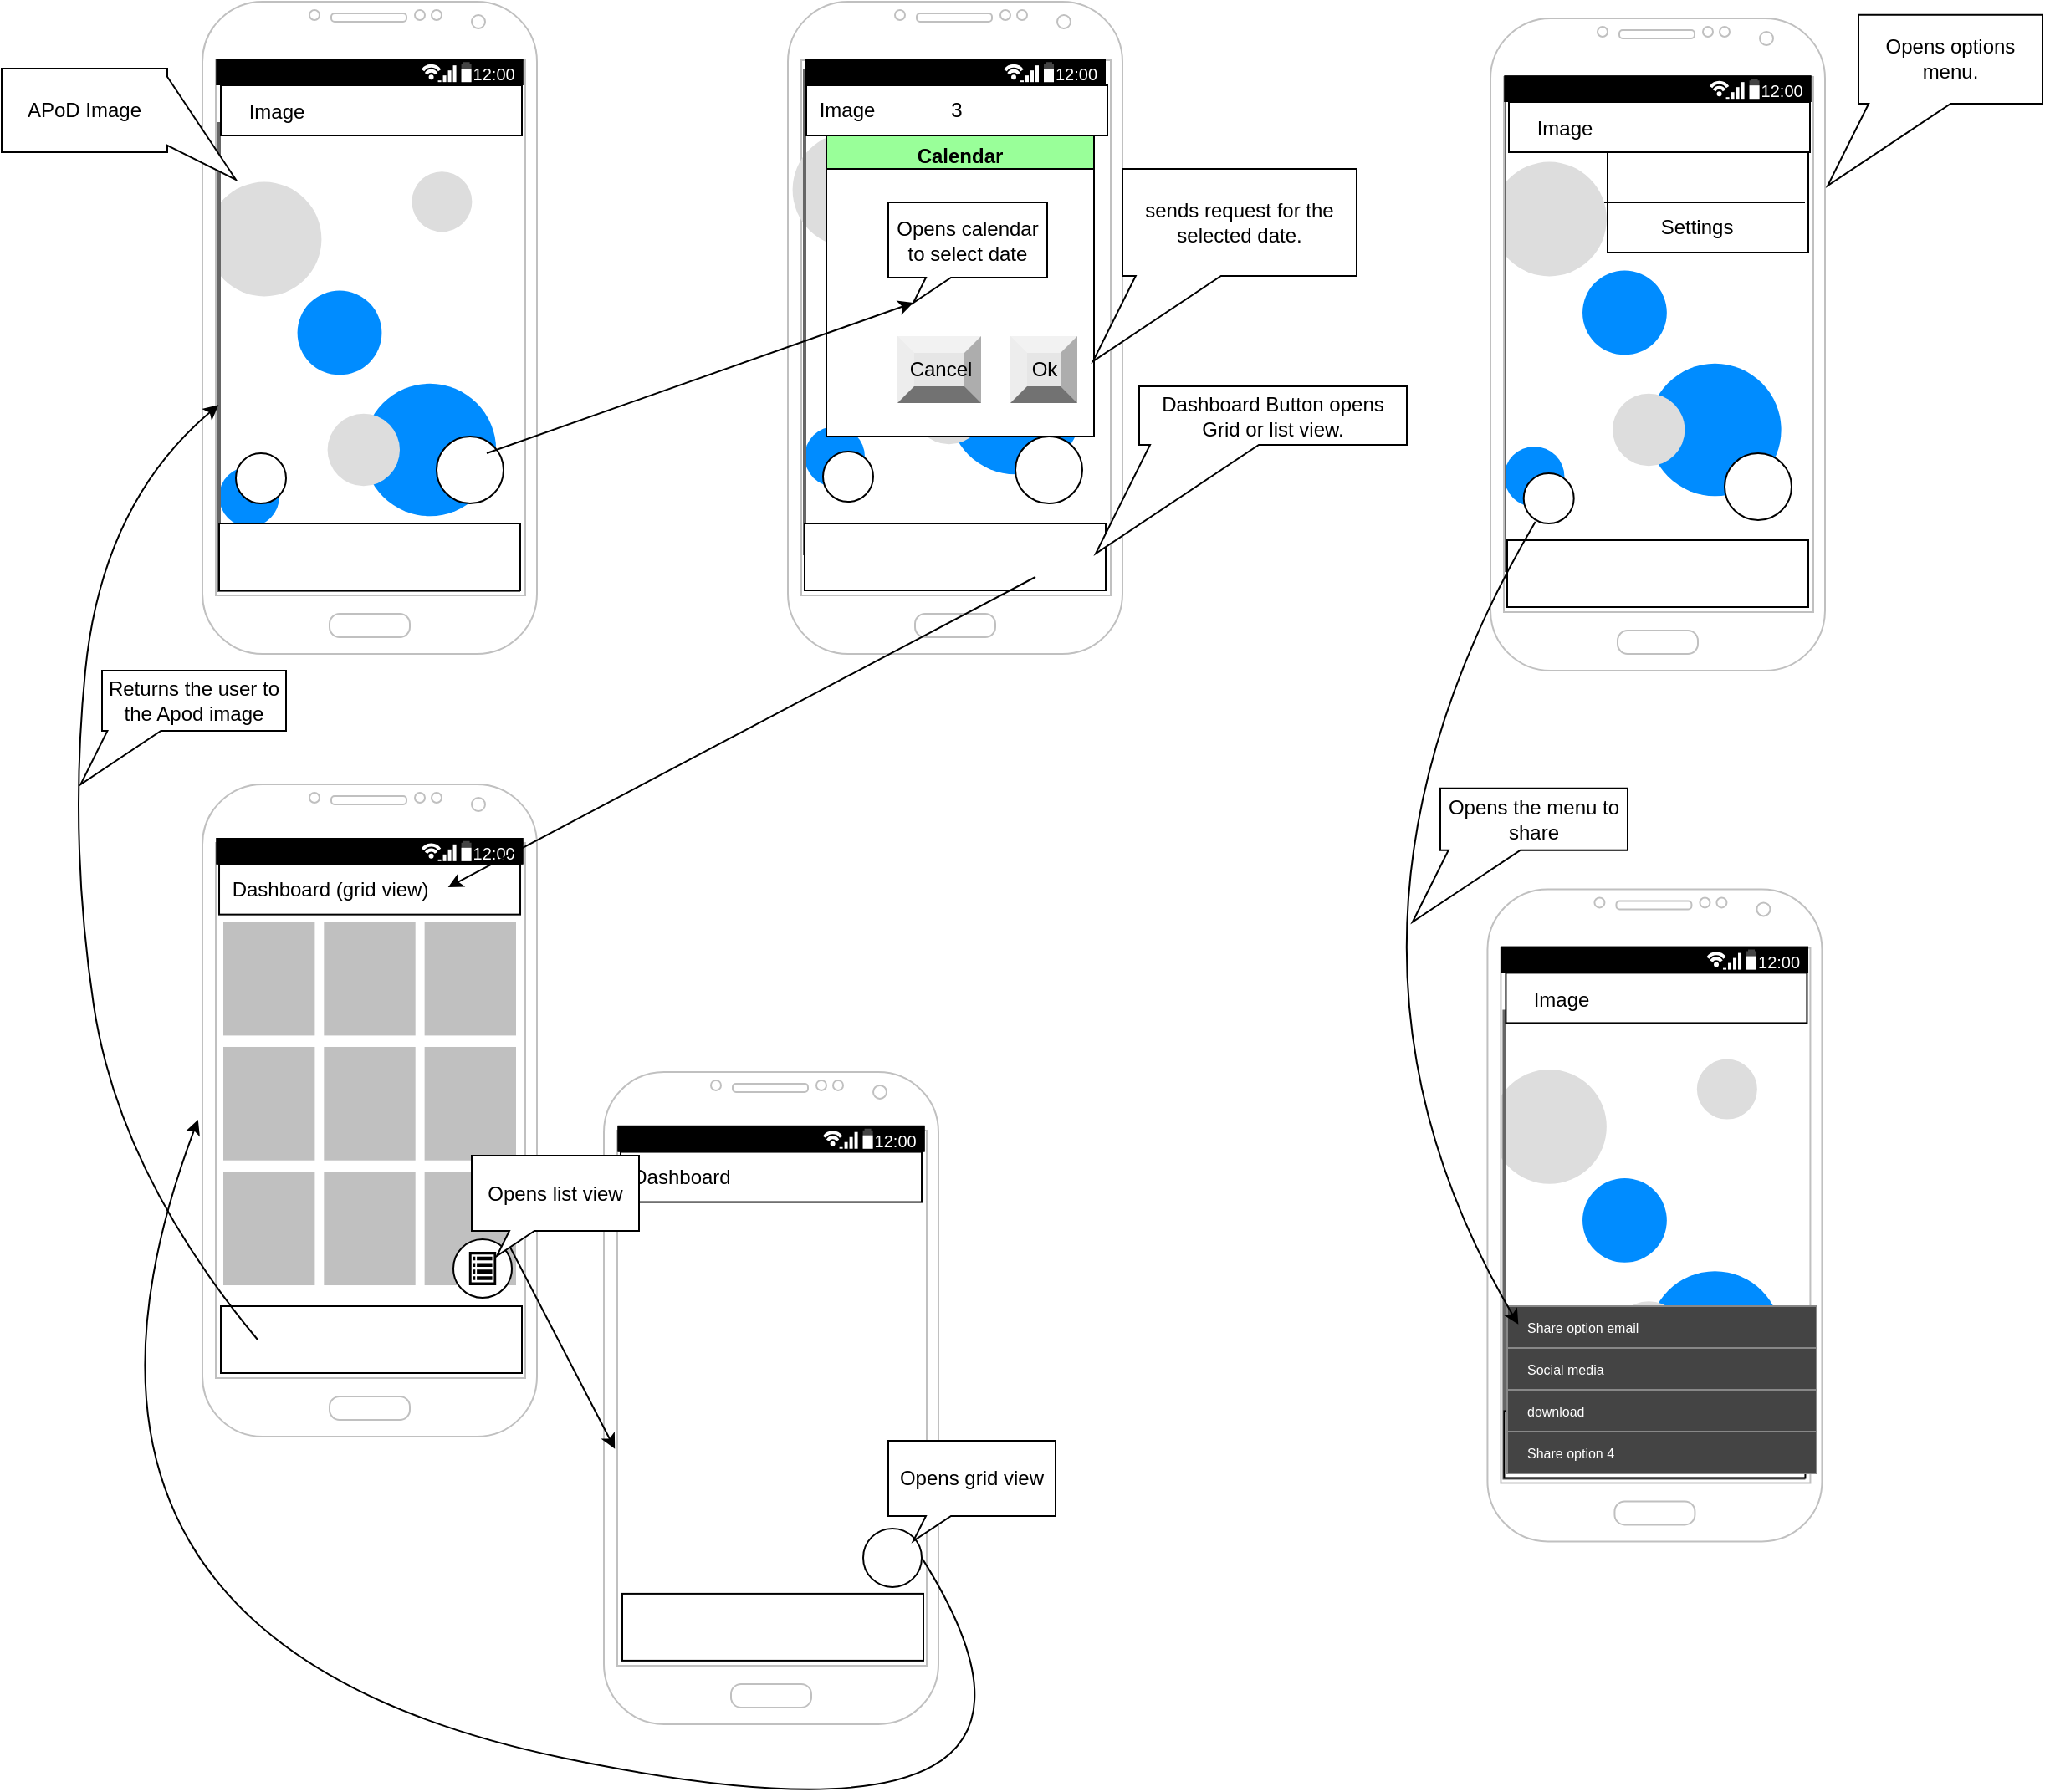 <mxfile version="12.6.2" type="github">
  <diagram id="pEdrLrNa93Opo544BcHM" name="Page-1">
    <mxGraphModel dx="1906" dy="607" grid="1" gridSize="10" guides="1" tooltips="1" connect="1" arrows="1" fold="1" page="1" pageScale="1" pageWidth="850" pageHeight="1100" math="0" shadow="0">
      <root>
        <mxCell id="0"/>
        <mxCell id="1" parent="0"/>
        <mxCell id="yhGkoqOSeWeYSa07yg06-131" value="" style="shape=image;html=1;verticalAlign=top;verticalLabelPosition=bottom;labelBackgroundColor=#ffffff;imageAspect=0;aspect=fixed;image=https://cdn2.iconfinder.com/data/icons/interface-12/24/interface-45-128.png;fillColor=#000000;" vertex="1" parent="1">
          <mxGeometry x="356" y="747.78" width="164.17" height="164.17" as="geometry"/>
        </mxCell>
        <mxCell id="yhGkoqOSeWeYSa07yg06-2" value="" style="verticalLabelPosition=bottom;shadow=0;dashed=0;align=center;html=1;verticalAlign=top;strokeWidth=1;shape=mxgraph.mockup.graphics.bubbleChart;strokeColor=none;strokeColor2=none;strokeColor3=#666666;fillColor2=#008cff;fillColor3=#dddddd;" vertex="1" parent="1">
          <mxGeometry x="110.0" y="102" width="180" height="280" as="geometry"/>
        </mxCell>
        <mxCell id="yhGkoqOSeWeYSa07yg06-1" value="" style="verticalLabelPosition=bottom;verticalAlign=top;html=1;shadow=0;dashed=0;strokeWidth=1;shape=mxgraph.android.phone2;strokeColor=#c0c0c0;" vertex="1" parent="1">
          <mxGeometry x="100" y="30" width="200" height="390" as="geometry"/>
        </mxCell>
        <mxCell id="yhGkoqOSeWeYSa07yg06-5" value="" style="ellipse;whiteSpace=wrap;html=1;aspect=fixed;" vertex="1" parent="1">
          <mxGeometry x="240" y="290" width="40" height="40" as="geometry"/>
        </mxCell>
        <mxCell id="yhGkoqOSeWeYSa07yg06-8" value="" style="verticalLabelPosition=bottom;verticalAlign=top;html=1;shadow=0;dashed=0;strokeWidth=1;shape=mxgraph.android.phone2;strokeColor=#c0c0c0;" vertex="1" parent="1">
          <mxGeometry x="450" y="30" width="200" height="390" as="geometry"/>
        </mxCell>
        <mxCell id="yhGkoqOSeWeYSa07yg06-9" value="" style="verticalLabelPosition=bottom;shadow=0;dashed=0;align=center;html=1;verticalAlign=top;strokeWidth=1;shape=mxgraph.mockup.graphics.bubbleChart;strokeColor=none;strokeColor2=none;strokeColor3=#666666;fillColor2=#008cff;fillColor3=#dddddd;fillColor=#FFFFFF;" vertex="1" parent="1">
          <mxGeometry x="460" y="70" width="180" height="290" as="geometry"/>
        </mxCell>
        <mxCell id="yhGkoqOSeWeYSa07yg06-10" value="Calendar" style="swimlane;fillColor=#99FF99;" vertex="1" parent="1">
          <mxGeometry x="473" y="110" width="160" height="180" as="geometry">
            <mxRectangle x="475" y="110" width="80" height="23" as="alternateBounds"/>
          </mxGeometry>
        </mxCell>
        <mxCell id="yhGkoqOSeWeYSa07yg06-32" value="" style="whiteSpace=wrap;html=1;aspect=fixed;fillColor=#FFFFFF;" vertex="1" parent="yhGkoqOSeWeYSa07yg06-10">
          <mxGeometry y="20" width="160" height="160" as="geometry"/>
        </mxCell>
        <mxCell id="yhGkoqOSeWeYSa07yg06-12" value="Opens calendar to select date" style="whiteSpace=wrap;html=1;shape=mxgraph.basic.rectCallout;dx=30;dy=15;boundedLbl=1;" vertex="1" parent="yhGkoqOSeWeYSa07yg06-10">
          <mxGeometry x="37" y="40" width="95" height="60" as="geometry"/>
        </mxCell>
        <mxCell id="yhGkoqOSeWeYSa07yg06-14" value="Cancel" style="labelPosition=center;verticalLabelPosition=middle;align=center;html=1;shape=mxgraph.basic.shaded_button;dx=10;fillColor=#E6E6E6;strokeColor=none;" vertex="1" parent="yhGkoqOSeWeYSa07yg06-10">
          <mxGeometry x="42.5" y="120" width="50" height="40" as="geometry"/>
        </mxCell>
        <mxCell id="yhGkoqOSeWeYSa07yg06-13" value="Ok" style="labelPosition=center;verticalLabelPosition=middle;align=center;html=1;shape=mxgraph.basic.shaded_button;dx=10;fillColor=#E6E6E6;strokeColor=none;" vertex="1" parent="yhGkoqOSeWeYSa07yg06-10">
          <mxGeometry x="110" y="120.0" width="40" height="40" as="geometry"/>
        </mxCell>
        <mxCell id="yhGkoqOSeWeYSa07yg06-34" value="3" style="rounded=0;whiteSpace=wrap;html=1;fillColor=#FFFFFF;" vertex="1" parent="yhGkoqOSeWeYSa07yg06-10">
          <mxGeometry x="-12" y="-30" width="180" height="30" as="geometry"/>
        </mxCell>
        <mxCell id="yhGkoqOSeWeYSa07yg06-42" value="" style="shape=image;html=1;verticalAlign=top;verticalLabelPosition=bottom;labelBackgroundColor=#ffffff;imageAspect=0;aspect=fixed;image=https://cdn2.iconfinder.com/data/icons/arrows-and-universal-actions-icon-set/256/more_circle-128.png;fillColor=#FFFFFF;direction=south;" vertex="1" parent="yhGkoqOSeWeYSa07yg06-10">
          <mxGeometry x="132" y="-23.8" width="18" height="18" as="geometry"/>
        </mxCell>
        <mxCell id="yhGkoqOSeWeYSa07yg06-53" value="Image" style="text;html=1;align=center;verticalAlign=middle;resizable=0;points=[];autosize=1;" vertex="1" parent="yhGkoqOSeWeYSa07yg06-10">
          <mxGeometry x="-13" y="-25" width="50" height="20" as="geometry"/>
        </mxCell>
        <mxCell id="yhGkoqOSeWeYSa07yg06-16" value="" style="rounded=0;whiteSpace=wrap;html=1;fillColor=#FFFFFF;" vertex="1" parent="1">
          <mxGeometry x="110" y="342" width="180" height="40" as="geometry"/>
        </mxCell>
        <mxCell id="yhGkoqOSeWeYSa07yg06-17" value="" style="shape=image;html=1;verticalAlign=top;verticalLabelPosition=bottom;labelBackgroundColor=#ffffff;imageAspect=0;aspect=fixed;image=https://cdn4.iconfinder.com/data/icons/evil-icons-user-interface/64/picture-128.png;fillColor=#FFFFFF;" vertex="1" parent="1">
          <mxGeometry x="130" y="348" width="28" height="28" as="geometry"/>
        </mxCell>
        <mxCell id="yhGkoqOSeWeYSa07yg06-18" value="" style="shape=image;html=1;verticalAlign=top;verticalLabelPosition=bottom;labelBackgroundColor=#ffffff;imageAspect=0;aspect=fixed;image=https://cdn3.iconfinder.com/data/icons/google-material-design-icons/48/ic_dashboard_48px-128.png;fillColor=#FFFFFF;" vertex="1" parent="1">
          <mxGeometry x="240" y="350" width="24" height="24" as="geometry"/>
        </mxCell>
        <mxCell id="yhGkoqOSeWeYSa07yg06-20" value="" style="rounded=0;whiteSpace=wrap;html=1;fillColor=#FFFFFF;" vertex="1" parent="1">
          <mxGeometry x="460" y="342" width="180" height="40" as="geometry"/>
        </mxCell>
        <mxCell id="yhGkoqOSeWeYSa07yg06-22" value="" style="shape=image;html=1;verticalAlign=top;verticalLabelPosition=bottom;labelBackgroundColor=#ffffff;imageAspect=0;aspect=fixed;image=https://cdn3.iconfinder.com/data/icons/google-material-design-icons/48/ic_dashboard_48px-128.png;fillColor=#FFFFFF;" vertex="1" parent="1">
          <mxGeometry x="586" y="350" width="24" height="24" as="geometry"/>
        </mxCell>
        <mxCell id="yhGkoqOSeWeYSa07yg06-23" value="" style="shape=image;html=1;verticalAlign=top;verticalLabelPosition=bottom;labelBackgroundColor=#ffffff;imageAspect=0;aspect=fixed;image=https://cdn4.iconfinder.com/data/icons/evil-icons-user-interface/64/picture-128.png;fillColor=#FFFFFF;" vertex="1" parent="1">
          <mxGeometry x="482" y="348" width="28" height="28" as="geometry"/>
        </mxCell>
        <mxCell id="yhGkoqOSeWeYSa07yg06-24" value="" style="verticalLabelPosition=bottom;verticalAlign=top;html=1;shadow=0;dashed=0;strokeWidth=1;shape=mxgraph.android.phone2;strokeColor=#c0c0c0;fillColor=#FFFFFF;" vertex="1" parent="1">
          <mxGeometry x="100" y="498" width="200" height="390" as="geometry"/>
        </mxCell>
        <mxCell id="yhGkoqOSeWeYSa07yg06-26" value="APoD Image" style="whiteSpace=wrap;html=1;shape=mxgraph.basic.rectCallout;dx=24.6;dy=41;boundedLbl=1;fillColor=#FFFFFF;direction=north;" vertex="1" parent="1">
          <mxGeometry x="-20" y="70" width="140" height="50" as="geometry"/>
        </mxCell>
        <mxCell id="yhGkoqOSeWeYSa07yg06-28" value="" style="rounded=0;whiteSpace=wrap;html=1;fillColor=#FFFFFF;" vertex="1" parent="1">
          <mxGeometry x="111" y="80" width="180" height="30" as="geometry"/>
        </mxCell>
        <mxCell id="yhGkoqOSeWeYSa07yg06-29" value="" style="strokeWidth=1;html=1;shadow=0;dashed=0;shape=mxgraph.android.statusBar;align=center;fillColor=#000000;strokeColor=#ffffff;fontColor=#ffffff;fontSize=10;" vertex="1" parent="1">
          <mxGeometry x="108.22" y="64.17" width="183.57" height="15.825" as="geometry"/>
        </mxCell>
        <mxCell id="yhGkoqOSeWeYSa07yg06-30" value="" style="strokeWidth=1;html=1;shadow=0;dashed=0;shape=mxgraph.android.statusBar;align=center;fillColor=#000000;strokeColor=#ffffff;fontColor=#ffffff;fontSize=10;" vertex="1" parent="1">
          <mxGeometry x="108.22" y="530" width="183.57" height="15.825" as="geometry"/>
        </mxCell>
        <mxCell id="yhGkoqOSeWeYSa07yg06-31" value="" style="strokeWidth=1;html=1;shadow=0;dashed=0;shape=mxgraph.android.statusBar;align=center;fillColor=#000000;strokeColor=#ffffff;fontColor=#ffffff;fontSize=10;" vertex="1" parent="1">
          <mxGeometry x="460" y="64.17" width="180" height="15.83" as="geometry"/>
        </mxCell>
        <mxCell id="yhGkoqOSeWeYSa07yg06-33" value="" style="shape=image;html=1;verticalAlign=top;verticalLabelPosition=bottom;labelBackgroundColor=#ffffff;imageAspect=0;aspect=fixed;image=https://cdn1.iconfinder.com/data/icons/material-core/20/today-128.png;fillColor=#FFFFFF;" vertex="1" parent="1">
          <mxGeometry x="250" y="300" width="20" height="20" as="geometry"/>
        </mxCell>
        <mxCell id="yhGkoqOSeWeYSa07yg06-38" value="" style="ellipse;whiteSpace=wrap;html=1;aspect=fixed;" vertex="1" parent="1">
          <mxGeometry x="586" y="290" width="40" height="40" as="geometry"/>
        </mxCell>
        <mxCell id="yhGkoqOSeWeYSa07yg06-39" value="" style="shape=image;html=1;verticalAlign=top;verticalLabelPosition=bottom;labelBackgroundColor=#ffffff;imageAspect=0;aspect=fixed;image=https://cdn1.iconfinder.com/data/icons/material-core/20/today-128.png;fillColor=#FFFFFF;" vertex="1" parent="1">
          <mxGeometry x="596" y="300" width="20" height="20" as="geometry"/>
        </mxCell>
        <mxCell id="yhGkoqOSeWeYSa07yg06-40" value="" style="rounded=0;whiteSpace=wrap;html=1;fillColor=#FFFFFF;" vertex="1" parent="1">
          <mxGeometry x="110.01" y="545.83" width="180" height="30" as="geometry"/>
        </mxCell>
        <mxCell id="yhGkoqOSeWeYSa07yg06-41" value="" style="shape=image;html=1;verticalAlign=top;verticalLabelPosition=bottom;labelBackgroundColor=#ffffff;imageAspect=0;aspect=fixed;image=https://cdn2.iconfinder.com/data/icons/arrows-and-universal-actions-icon-set/256/more_circle-128.png;fillColor=#FFFFFF;direction=south;" vertex="1" parent="1">
          <mxGeometry x="264" y="551.83" width="18" height="18" as="geometry"/>
        </mxCell>
        <mxCell id="yhGkoqOSeWeYSa07yg06-43" value="" style="shape=image;html=1;verticalAlign=top;verticalLabelPosition=bottom;labelBackgroundColor=#ffffff;imageAspect=0;aspect=fixed;image=https://cdn2.iconfinder.com/data/icons/arrows-and-universal-actions-icon-set/256/more_circle-128.png;fillColor=#FFFFFF;direction=south;" vertex="1" parent="1">
          <mxGeometry x="264" y="86" width="18" height="18" as="geometry"/>
        </mxCell>
        <mxCell id="yhGkoqOSeWeYSa07yg06-48" value="" style="endArrow=classic;html=1;entryX=0;entryY=0;entryDx=15;entryDy=60;entryPerimeter=0;" edge="1" parent="1" target="yhGkoqOSeWeYSa07yg06-12">
          <mxGeometry width="50" height="50" relative="1" as="geometry">
            <mxPoint x="270" y="300" as="sourcePoint"/>
            <mxPoint x="320" y="250" as="targetPoint"/>
          </mxGeometry>
        </mxCell>
        <mxCell id="yhGkoqOSeWeYSa07yg06-49" value="Image" style="text;html=1;align=center;verticalAlign=middle;resizable=0;points=[];autosize=1;" vertex="1" parent="1">
          <mxGeometry x="119" y="86" width="50" height="20" as="geometry"/>
        </mxCell>
        <mxCell id="yhGkoqOSeWeYSa07yg06-52" value="Dashboard (grid view)" style="text;html=1;align=center;verticalAlign=middle;resizable=0;points=[];autosize=1;" vertex="1" parent="1">
          <mxGeometry x="111" y="550.83" width="130" height="20" as="geometry"/>
        </mxCell>
        <mxCell id="yhGkoqOSeWeYSa07yg06-56" value="" style="html=1;verticalLabelPosition=bottom;labelBackgroundColor=#ffffff;verticalAlign=top;shadow=0;dashed=0;strokeWidth=1;shape=mxgraph.ios7ui.iconGrid;fillColor=#c0c0c0;gridSize=3,3;" vertex="1" parent="1">
          <mxGeometry x="112.5" y="580.34" width="175" height="217.17" as="geometry"/>
        </mxCell>
        <mxCell id="yhGkoqOSeWeYSa07yg06-57" value="" style="ellipse;whiteSpace=wrap;html=1;aspect=fixed;fillColor=#FFFFFF;" vertex="1" parent="1">
          <mxGeometry x="250" y="770" width="35" height="35" as="geometry"/>
        </mxCell>
        <mxCell id="yhGkoqOSeWeYSa07yg06-55" value="" style="html=1;aspect=fixed;strokeColor=none;shadow=0;align=center;verticalAlign=top;fillColor=#000000;shape=mxgraph.gcp2.view_list" vertex="1" parent="1">
          <mxGeometry x="259.4" y="777.5" width="16.21" height="20.01" as="geometry"/>
        </mxCell>
        <mxCell id="yhGkoqOSeWeYSa07yg06-58" value="" style="rounded=0;whiteSpace=wrap;html=1;fillColor=#FFFFFF;" vertex="1" parent="1">
          <mxGeometry x="111" y="810" width="180" height="40" as="geometry"/>
        </mxCell>
        <mxCell id="yhGkoqOSeWeYSa07yg06-59" value="" style="shape=image;html=1;verticalAlign=top;verticalLabelPosition=bottom;labelBackgroundColor=#ffffff;imageAspect=0;aspect=fixed;image=https://cdn3.iconfinder.com/data/icons/google-material-design-icons/48/ic_dashboard_48px-128.png;fillColor=#FFFFFF;" vertex="1" parent="1">
          <mxGeometry x="237" y="818" width="24" height="24" as="geometry"/>
        </mxCell>
        <mxCell id="yhGkoqOSeWeYSa07yg06-60" value="" style="shape=image;html=1;verticalAlign=top;verticalLabelPosition=bottom;labelBackgroundColor=#ffffff;imageAspect=0;aspect=fixed;image=https://cdn4.iconfinder.com/data/icons/evil-icons-user-interface/64/picture-128.png;fillColor=#FFFFFF;" vertex="1" parent="1">
          <mxGeometry x="133" y="816" width="28" height="28" as="geometry"/>
        </mxCell>
        <mxCell id="yhGkoqOSeWeYSa07yg06-61" value="" style="endArrow=classic;html=1;exitX=0.5;exitY=1;exitDx=0;exitDy=0;entryX=1.045;entryY=0.434;entryDx=0;entryDy=0;entryPerimeter=0;" edge="1" parent="1" source="yhGkoqOSeWeYSa07yg06-22" target="yhGkoqOSeWeYSa07yg06-52">
          <mxGeometry width="50" height="50" relative="1" as="geometry">
            <mxPoint x="400" y="497.06" as="sourcePoint"/>
            <mxPoint x="330" y="490" as="targetPoint"/>
          </mxGeometry>
        </mxCell>
        <mxCell id="yhGkoqOSeWeYSa07yg06-62" value="" style="verticalLabelPosition=bottom;verticalAlign=top;html=1;shadow=0;dashed=0;strokeWidth=1;shape=mxgraph.android.phone2;strokeColor=#c0c0c0;fillColor=#FFFFFF;" vertex="1" parent="1">
          <mxGeometry x="340" y="669.95" width="200" height="390" as="geometry"/>
        </mxCell>
        <mxCell id="yhGkoqOSeWeYSa07yg06-63" value="" style="strokeWidth=1;html=1;shadow=0;dashed=0;shape=mxgraph.android.statusBar;align=center;fillColor=#000000;strokeColor=#ffffff;fontColor=#ffffff;fontSize=10;" vertex="1" parent="1">
          <mxGeometry x="348.22" y="701.95" width="183.57" height="15.825" as="geometry"/>
        </mxCell>
        <mxCell id="yhGkoqOSeWeYSa07yg06-64" value="" style="rounded=0;whiteSpace=wrap;html=1;fillColor=#FFFFFF;" vertex="1" parent="1">
          <mxGeometry x="350.01" y="717.78" width="180" height="30" as="geometry"/>
        </mxCell>
        <mxCell id="yhGkoqOSeWeYSa07yg06-65" value="" style="shape=image;html=1;verticalAlign=top;verticalLabelPosition=bottom;labelBackgroundColor=#ffffff;imageAspect=0;aspect=fixed;image=https://cdn2.iconfinder.com/data/icons/arrows-and-universal-actions-icon-set/256/more_circle-128.png;fillColor=#FFFFFF;direction=south;" vertex="1" parent="1">
          <mxGeometry x="504" y="723.78" width="18" height="18" as="geometry"/>
        </mxCell>
        <mxCell id="yhGkoqOSeWeYSa07yg06-66" value="Dashboard" style="text;html=1;align=center;verticalAlign=middle;resizable=0;points=[];autosize=1;" vertex="1" parent="1">
          <mxGeometry x="351" y="722.78" width="70" height="20" as="geometry"/>
        </mxCell>
        <mxCell id="yhGkoqOSeWeYSa07yg06-70" value="" style="rounded=0;whiteSpace=wrap;html=1;fillColor=#FFFFFF;" vertex="1" parent="1">
          <mxGeometry x="351" y="981.95" width="180" height="40" as="geometry"/>
        </mxCell>
        <mxCell id="yhGkoqOSeWeYSa07yg06-71" value="" style="shape=image;html=1;verticalAlign=top;verticalLabelPosition=bottom;labelBackgroundColor=#ffffff;imageAspect=0;aspect=fixed;image=https://cdn3.iconfinder.com/data/icons/google-material-design-icons/48/ic_dashboard_48px-128.png;fillColor=#FFFFFF;" vertex="1" parent="1">
          <mxGeometry x="477" y="989.95" width="24" height="24" as="geometry"/>
        </mxCell>
        <mxCell id="yhGkoqOSeWeYSa07yg06-72" value="" style="shape=image;html=1;verticalAlign=top;verticalLabelPosition=bottom;labelBackgroundColor=#ffffff;imageAspect=0;aspect=fixed;image=https://cdn4.iconfinder.com/data/icons/evil-icons-user-interface/64/picture-128.png;fillColor=#FFFFFF;" vertex="1" parent="1">
          <mxGeometry x="373" y="987.95" width="28" height="28" as="geometry"/>
        </mxCell>
        <mxCell id="yhGkoqOSeWeYSa07yg06-68" value="" style="ellipse;whiteSpace=wrap;html=1;aspect=fixed;fillColor=#FFFFFF;" vertex="1" parent="1">
          <mxGeometry x="495.01" y="942.95" width="35" height="35" as="geometry"/>
        </mxCell>
        <mxCell id="yhGkoqOSeWeYSa07yg06-133" value="" style="endArrow=classic;html=1;entryX=0.033;entryY=0.578;entryDx=0;entryDy=0;entryPerimeter=0;" edge="1" parent="1" target="yhGkoqOSeWeYSa07yg06-62">
          <mxGeometry width="50" height="50" relative="1" as="geometry">
            <mxPoint x="282" y="771" as="sourcePoint"/>
            <mxPoint x="432" y="821" as="targetPoint"/>
          </mxGeometry>
        </mxCell>
        <mxCell id="yhGkoqOSeWeYSa07yg06-134" value="Dashboard Button opens Grid or list view." style="whiteSpace=wrap;html=1;shape=mxgraph.basic.rectCallout;dx=39;dy=65;boundedLbl=1;fillColor=#FFFFFF;" vertex="1" parent="1">
          <mxGeometry x="660" y="260" width="160" height="100" as="geometry"/>
        </mxCell>
        <mxCell id="yhGkoqOSeWeYSa07yg06-135" value="Opens list view" style="whiteSpace=wrap;html=1;shape=mxgraph.basic.rectCallout;dx=30;dy=15;boundedLbl=1;fillColor=#FFFFFF;" vertex="1" parent="1">
          <mxGeometry x="261" y="720" width="100" height="60" as="geometry"/>
        </mxCell>
        <mxCell id="yhGkoqOSeWeYSa07yg06-136" value="Opens grid view" style="whiteSpace=wrap;html=1;shape=mxgraph.basic.rectCallout;dx=30;dy=15;boundedLbl=1;fillColor=#FFFFFF;" vertex="1" parent="1">
          <mxGeometry x="510" y="890.45" width="100" height="60" as="geometry"/>
        </mxCell>
        <mxCell id="yhGkoqOSeWeYSa07yg06-138" value="" style="curved=1;endArrow=classic;html=1;exitX=1;exitY=0.5;exitDx=0;exitDy=0;entryX=-0.013;entryY=0.514;entryDx=0;entryDy=0;entryPerimeter=0;" edge="1" parent="1" source="yhGkoqOSeWeYSa07yg06-68" target="yhGkoqOSeWeYSa07yg06-24">
          <mxGeometry width="50" height="50" relative="1" as="geometry">
            <mxPoint x="586" y="961.95" as="sourcePoint"/>
            <mxPoint x="636" y="911.95" as="targetPoint"/>
            <Array as="points">
              <mxPoint x="650" y="1150"/>
              <mxPoint x="-20" y="1010"/>
            </Array>
          </mxGeometry>
        </mxCell>
        <mxCell id="yhGkoqOSeWeYSa07yg06-139" value="sends request for the selected date." style="whiteSpace=wrap;html=1;shape=mxgraph.basic.rectCallout;dx=33.41;dy=51;boundedLbl=1;fillColor=#FFFFFF;" vertex="1" parent="1">
          <mxGeometry x="650" y="130" width="140" height="115" as="geometry"/>
        </mxCell>
        <mxCell id="yhGkoqOSeWeYSa07yg06-141" value="" style="curved=1;endArrow=classic;html=1;exitX=0;exitY=0.5;exitDx=0;exitDy=0;entryX=-0.002;entryY=0.604;entryDx=0;entryDy=0;entryPerimeter=0;" edge="1" parent="1" source="yhGkoqOSeWeYSa07yg06-60" target="yhGkoqOSeWeYSa07yg06-2">
          <mxGeometry width="50" height="50" relative="1" as="geometry">
            <mxPoint y="730" as="sourcePoint"/>
            <mxPoint x="50" y="680" as="targetPoint"/>
            <Array as="points">
              <mxPoint x="50" y="730"/>
              <mxPoint x="20" y="530"/>
              <mxPoint x="40" y="330"/>
            </Array>
          </mxGeometry>
        </mxCell>
        <mxCell id="yhGkoqOSeWeYSa07yg06-142" value="" style="shape=image;html=1;verticalAlign=top;verticalLabelPosition=bottom;labelBackgroundColor=#ffffff;imageAspect=0;aspect=fixed;image=https://cdn2.iconfinder.com/data/icons/essential-web-3/50/gallery-picture-photo-show-images-128.png;fillColor=#FFFFFF;" vertex="1" parent="1">
          <mxGeometry x="504.24" y="951.45" width="18" height="18" as="geometry"/>
        </mxCell>
        <mxCell id="yhGkoqOSeWeYSa07yg06-143" value="Returns the user to the Apod image" style="whiteSpace=wrap;html=1;shape=mxgraph.basic.rectCallout;dx=19.2;dy=32;boundedLbl=1;fillColor=#FFFFFF;" vertex="1" parent="1">
          <mxGeometry x="40" y="430" width="110" height="68" as="geometry"/>
        </mxCell>
        <mxCell id="yhGkoqOSeWeYSa07yg06-144" value="" style="verticalLabelPosition=bottom;shadow=0;dashed=0;align=center;html=1;verticalAlign=top;strokeWidth=1;shape=mxgraph.mockup.graphics.bubbleChart;strokeColor=none;strokeColor2=none;strokeColor3=#666666;fillColor2=#008cff;fillColor3=#dddddd;" vertex="1" parent="1">
          <mxGeometry x="878.22" y="90" width="180" height="280" as="geometry"/>
        </mxCell>
        <mxCell id="yhGkoqOSeWeYSa07yg06-145" value="" style="verticalLabelPosition=bottom;verticalAlign=top;html=1;shadow=0;dashed=0;strokeWidth=1;shape=mxgraph.android.phone2;strokeColor=#c0c0c0;" vertex="1" parent="1">
          <mxGeometry x="870" y="40" width="200" height="390" as="geometry"/>
        </mxCell>
        <mxCell id="yhGkoqOSeWeYSa07yg06-146" value="" style="ellipse;whiteSpace=wrap;html=1;aspect=fixed;" vertex="1" parent="1">
          <mxGeometry x="1010" y="300" width="40" height="40" as="geometry"/>
        </mxCell>
        <mxCell id="yhGkoqOSeWeYSa07yg06-147" value="" style="rounded=0;whiteSpace=wrap;html=1;fillColor=#FFFFFF;" vertex="1" parent="1">
          <mxGeometry x="880" y="352" width="180" height="40" as="geometry"/>
        </mxCell>
        <mxCell id="yhGkoqOSeWeYSa07yg06-148" value="" style="shape=image;html=1;verticalAlign=top;verticalLabelPosition=bottom;labelBackgroundColor=#ffffff;imageAspect=0;aspect=fixed;image=https://cdn4.iconfinder.com/data/icons/evil-icons-user-interface/64/picture-128.png;fillColor=#FFFFFF;" vertex="1" parent="1">
          <mxGeometry x="900" y="358" width="28" height="28" as="geometry"/>
        </mxCell>
        <mxCell id="yhGkoqOSeWeYSa07yg06-149" value="" style="shape=image;html=1;verticalAlign=top;verticalLabelPosition=bottom;labelBackgroundColor=#ffffff;imageAspect=0;aspect=fixed;image=https://cdn3.iconfinder.com/data/icons/google-material-design-icons/48/ic_dashboard_48px-128.png;fillColor=#FFFFFF;" vertex="1" parent="1">
          <mxGeometry x="1010" y="360" width="24" height="24" as="geometry"/>
        </mxCell>
        <mxCell id="yhGkoqOSeWeYSa07yg06-150" value="" style="rounded=0;whiteSpace=wrap;html=1;fillColor=#FFFFFF;" vertex="1" parent="1">
          <mxGeometry x="881" y="90" width="180" height="30" as="geometry"/>
        </mxCell>
        <mxCell id="yhGkoqOSeWeYSa07yg06-151" value="" style="strokeWidth=1;html=1;shadow=0;dashed=0;shape=mxgraph.android.statusBar;align=center;fillColor=#000000;strokeColor=#ffffff;fontColor=#ffffff;fontSize=10;" vertex="1" parent="1">
          <mxGeometry x="878.22" y="74.17" width="183.57" height="15.825" as="geometry"/>
        </mxCell>
        <mxCell id="yhGkoqOSeWeYSa07yg06-152" value="" style="shape=image;html=1;verticalAlign=top;verticalLabelPosition=bottom;labelBackgroundColor=#ffffff;imageAspect=0;aspect=fixed;image=https://cdn1.iconfinder.com/data/icons/material-core/20/today-128.png;fillColor=#FFFFFF;" vertex="1" parent="1">
          <mxGeometry x="1020" y="310" width="20" height="20" as="geometry"/>
        </mxCell>
        <mxCell id="yhGkoqOSeWeYSa07yg06-153" value="" style="shape=image;html=1;verticalAlign=top;verticalLabelPosition=bottom;labelBackgroundColor=#ffffff;imageAspect=0;aspect=fixed;image=https://cdn2.iconfinder.com/data/icons/arrows-and-universal-actions-icon-set/256/more_circle-128.png;fillColor=#FFFFFF;direction=south;" vertex="1" parent="1">
          <mxGeometry x="1034" y="96" width="18" height="18" as="geometry"/>
        </mxCell>
        <mxCell id="yhGkoqOSeWeYSa07yg06-154" value="Image" style="text;html=1;align=center;verticalAlign=middle;resizable=0;points=[];autosize=1;" vertex="1" parent="1">
          <mxGeometry x="889" y="96" width="50" height="20" as="geometry"/>
        </mxCell>
        <mxCell id="yhGkoqOSeWeYSa07yg06-155" value="" style="verticalLabelPosition=bottom;verticalAlign=top;html=1;shape=mxgraph.basic.rect;fillColor2=none;strokeWidth=1;size=20;indent=5;fillColor=#FFFFFF;" vertex="1" parent="1">
          <mxGeometry x="940" y="120.0" width="120" height="60" as="geometry"/>
        </mxCell>
        <mxCell id="yhGkoqOSeWeYSa07yg06-156" value="" style="endArrow=none;html=1;" edge="1" parent="1">
          <mxGeometry width="50" height="50" relative="1" as="geometry">
            <mxPoint x="938" y="150" as="sourcePoint"/>
            <mxPoint x="1058" y="150" as="targetPoint"/>
          </mxGeometry>
        </mxCell>
        <mxCell id="yhGkoqOSeWeYSa07yg06-158" value="Settings" style="text;html=1;align=center;verticalAlign=middle;resizable=0;points=[];labelBackgroundColor=#ffffff;" vertex="1" connectable="0" parent="yhGkoqOSeWeYSa07yg06-156">
          <mxGeometry x="-0.289" y="-18" relative="1" as="geometry">
            <mxPoint x="12" y="-3" as="offset"/>
          </mxGeometry>
        </mxCell>
        <mxCell id="yhGkoqOSeWeYSa07yg06-157" value="Opens options menu." style="whiteSpace=wrap;html=1;shape=mxgraph.basic.rectCallout;dx=30.6;dy=49;boundedLbl=1;fillColor=#FFFFFF;" vertex="1" parent="1">
          <mxGeometry x="1090" y="37.83" width="110" height="102.17" as="geometry"/>
        </mxCell>
        <mxCell id="yhGkoqOSeWeYSa07yg06-160" value="" style="ellipse;whiteSpace=wrap;html=1;aspect=fixed;fillColor=#FFFFFF;" vertex="1" parent="1">
          <mxGeometry x="120" y="300" width="30" height="30" as="geometry"/>
        </mxCell>
        <mxCell id="yhGkoqOSeWeYSa07yg06-159" value="" style="shape=image;html=1;verticalAlign=top;verticalLabelPosition=bottom;labelBackgroundColor=#ffffff;imageAspect=0;aspect=fixed;image=https://cdn3.iconfinder.com/data/icons/glypho-free/64/share-128.png;fillColor=#FFFFFF;" vertex="1" parent="1">
          <mxGeometry x="120" y="301" width="28" height="28" as="geometry"/>
        </mxCell>
        <mxCell id="yhGkoqOSeWeYSa07yg06-163" value="" style="ellipse;whiteSpace=wrap;html=1;aspect=fixed;fillColor=#FFFFFF;" vertex="1" parent="1">
          <mxGeometry x="889.85" y="312" width="30" height="30" as="geometry"/>
        </mxCell>
        <mxCell id="yhGkoqOSeWeYSa07yg06-164" value="" style="shape=image;html=1;verticalAlign=top;verticalLabelPosition=bottom;labelBackgroundColor=#ffffff;imageAspect=0;aspect=fixed;image=https://cdn3.iconfinder.com/data/icons/glypho-free/64/share-128.png;fillColor=#FFFFFF;" vertex="1" parent="1">
          <mxGeometry x="889.85" y="313" width="28" height="28" as="geometry"/>
        </mxCell>
        <mxCell id="yhGkoqOSeWeYSa07yg06-166" value="" style="ellipse;whiteSpace=wrap;html=1;aspect=fixed;fillColor=#FFFFFF;" vertex="1" parent="1">
          <mxGeometry x="471" y="299" width="30" height="30" as="geometry"/>
        </mxCell>
        <mxCell id="yhGkoqOSeWeYSa07yg06-167" value="" style="shape=image;html=1;verticalAlign=top;verticalLabelPosition=bottom;labelBackgroundColor=#ffffff;imageAspect=0;aspect=fixed;image=https://cdn3.iconfinder.com/data/icons/glypho-free/64/share-128.png;fillColor=#FFFFFF;" vertex="1" parent="1">
          <mxGeometry x="471" y="300" width="28" height="28" as="geometry"/>
        </mxCell>
        <mxCell id="yhGkoqOSeWeYSa07yg06-168" value="" style="verticalLabelPosition=bottom;shadow=0;dashed=0;align=center;html=1;verticalAlign=top;strokeWidth=1;shape=mxgraph.mockup.graphics.bubbleChart;strokeColor=none;strokeColor2=none;strokeColor3=#666666;fillColor2=#008cff;fillColor3=#dddddd;" vertex="1" parent="1">
          <mxGeometry x="878.22" y="632.71" width="180" height="280" as="geometry"/>
        </mxCell>
        <mxCell id="yhGkoqOSeWeYSa07yg06-169" value="" style="verticalLabelPosition=bottom;verticalAlign=top;html=1;shadow=0;dashed=0;strokeWidth=1;shape=mxgraph.android.phone2;strokeColor=#c0c0c0;" vertex="1" parent="1">
          <mxGeometry x="868.22" y="560.71" width="200" height="390" as="geometry"/>
        </mxCell>
        <mxCell id="yhGkoqOSeWeYSa07yg06-170" value="" style="ellipse;whiteSpace=wrap;html=1;aspect=fixed;" vertex="1" parent="1">
          <mxGeometry x="1008.22" y="820.71" width="40" height="40" as="geometry"/>
        </mxCell>
        <mxCell id="yhGkoqOSeWeYSa07yg06-171" value="" style="rounded=0;whiteSpace=wrap;html=1;fillColor=#FFFFFF;" vertex="1" parent="1">
          <mxGeometry x="878.22" y="872.71" width="180" height="40" as="geometry"/>
        </mxCell>
        <mxCell id="yhGkoqOSeWeYSa07yg06-172" value="" style="shape=image;html=1;verticalAlign=top;verticalLabelPosition=bottom;labelBackgroundColor=#ffffff;imageAspect=0;aspect=fixed;image=https://cdn4.iconfinder.com/data/icons/evil-icons-user-interface/64/picture-128.png;fillColor=#FFFFFF;" vertex="1" parent="1">
          <mxGeometry x="898.22" y="878.71" width="28" height="28" as="geometry"/>
        </mxCell>
        <mxCell id="yhGkoqOSeWeYSa07yg06-173" value="" style="shape=image;html=1;verticalAlign=top;verticalLabelPosition=bottom;labelBackgroundColor=#ffffff;imageAspect=0;aspect=fixed;image=https://cdn3.iconfinder.com/data/icons/google-material-design-icons/48/ic_dashboard_48px-128.png;fillColor=#FFFFFF;" vertex="1" parent="1">
          <mxGeometry x="1008.22" y="880.71" width="24" height="24" as="geometry"/>
        </mxCell>
        <mxCell id="yhGkoqOSeWeYSa07yg06-174" value="" style="rounded=0;whiteSpace=wrap;html=1;fillColor=#FFFFFF;" vertex="1" parent="1">
          <mxGeometry x="879.22" y="610.71" width="180" height="30" as="geometry"/>
        </mxCell>
        <mxCell id="yhGkoqOSeWeYSa07yg06-175" value="" style="strokeWidth=1;html=1;shadow=0;dashed=0;shape=mxgraph.android.statusBar;align=center;fillColor=#000000;strokeColor=#ffffff;fontColor=#ffffff;fontSize=10;" vertex="1" parent="1">
          <mxGeometry x="876.44" y="594.88" width="183.57" height="15.825" as="geometry"/>
        </mxCell>
        <mxCell id="yhGkoqOSeWeYSa07yg06-176" value="" style="shape=image;html=1;verticalAlign=top;verticalLabelPosition=bottom;labelBackgroundColor=#ffffff;imageAspect=0;aspect=fixed;image=https://cdn1.iconfinder.com/data/icons/material-core/20/today-128.png;fillColor=#FFFFFF;" vertex="1" parent="1">
          <mxGeometry x="1018.22" y="830.71" width="20" height="20" as="geometry"/>
        </mxCell>
        <mxCell id="yhGkoqOSeWeYSa07yg06-177" value="" style="shape=image;html=1;verticalAlign=top;verticalLabelPosition=bottom;labelBackgroundColor=#ffffff;imageAspect=0;aspect=fixed;image=https://cdn2.iconfinder.com/data/icons/arrows-and-universal-actions-icon-set/256/more_circle-128.png;fillColor=#FFFFFF;direction=south;" vertex="1" parent="1">
          <mxGeometry x="1032.22" y="616.71" width="18" height="18" as="geometry"/>
        </mxCell>
        <mxCell id="yhGkoqOSeWeYSa07yg06-178" value="Image" style="text;html=1;align=center;verticalAlign=middle;resizable=0;points=[];autosize=1;" vertex="1" parent="1">
          <mxGeometry x="887.22" y="616.71" width="50" height="20" as="geometry"/>
        </mxCell>
        <mxCell id="yhGkoqOSeWeYSa07yg06-179" value="" style="ellipse;whiteSpace=wrap;html=1;aspect=fixed;fillColor=#FFFFFF;" vertex="1" parent="1">
          <mxGeometry x="888.22" y="830.71" width="30" height="30" as="geometry"/>
        </mxCell>
        <mxCell id="yhGkoqOSeWeYSa07yg06-180" value="" style="shape=image;html=1;verticalAlign=top;verticalLabelPosition=bottom;labelBackgroundColor=#ffffff;imageAspect=0;aspect=fixed;image=https://cdn3.iconfinder.com/data/icons/glypho-free/64/share-128.png;fillColor=#FFFFFF;" vertex="1" parent="1">
          <mxGeometry x="888.22" y="831.71" width="28" height="28" as="geometry"/>
        </mxCell>
        <mxCell id="yhGkoqOSeWeYSa07yg06-181" value="" style="strokeWidth=1;html=1;shadow=0;dashed=0;shape=mxgraph.android.rrect;rSize=0;strokeColor=#888888;fillColor=#444444;" vertex="1" parent="1">
          <mxGeometry x="880" y="810" width="185" height="100" as="geometry"/>
        </mxCell>
        <mxCell id="yhGkoqOSeWeYSa07yg06-182" value="Share option email" style="strokeColor=inherit;fillColor=inherit;gradientColor=inherit;strokeWidth=1;html=1;shadow=0;dashed=0;shape=mxgraph.android.rrect;rSize=0;align=left;spacingLeft=10;fontSize=8;fontColor=#ffffff;" vertex="1" parent="yhGkoqOSeWeYSa07yg06-181">
          <mxGeometry width="185" height="25" as="geometry"/>
        </mxCell>
        <mxCell id="yhGkoqOSeWeYSa07yg06-183" value="Social media" style="strokeColor=inherit;fillColor=inherit;gradientColor=inherit;strokeWidth=1;html=1;shadow=0;dashed=0;shape=mxgraph.android.rrect;rSize=0;align=left;spacingLeft=10;fontSize=8;fontColor=#ffffff;" vertex="1" parent="yhGkoqOSeWeYSa07yg06-181">
          <mxGeometry y="25" width="185" height="25" as="geometry"/>
        </mxCell>
        <mxCell id="yhGkoqOSeWeYSa07yg06-184" value="download" style="strokeColor=inherit;fillColor=inherit;gradientColor=inherit;strokeWidth=1;html=1;shadow=0;dashed=0;shape=mxgraph.android.rrect;rSize=0;align=left;spacingLeft=10;fontSize=8;fontColor=#ffffff;" vertex="1" parent="yhGkoqOSeWeYSa07yg06-181">
          <mxGeometry y="50" width="185" height="25" as="geometry"/>
        </mxCell>
        <mxCell id="yhGkoqOSeWeYSa07yg06-185" value="Share option 4" style="strokeColor=inherit;fillColor=inherit;gradientColor=inherit;strokeWidth=1;html=1;shadow=0;dashed=0;shape=mxgraph.android.rrect;rSize=0;align=left;spacingLeft=10;fontSize=8;fontColor=#ffffff;" vertex="1" parent="yhGkoqOSeWeYSa07yg06-181">
          <mxGeometry y="75" width="185" height="25" as="geometry"/>
        </mxCell>
        <mxCell id="yhGkoqOSeWeYSa07yg06-187" value="Opens the menu to share" style="whiteSpace=wrap;html=1;shape=mxgraph.basic.rectCallout;dx=26.4;dy=43;boundedLbl=1;fillColor=#FFFFFF;" vertex="1" parent="1">
          <mxGeometry x="840" y="500.34" width="112" height="80" as="geometry"/>
        </mxCell>
        <mxCell id="yhGkoqOSeWeYSa07yg06-189" value="" style="curved=1;endArrow=classic;html=1;exitX=0.25;exitY=1;exitDx=0;exitDy=0;entryX=0.036;entryY=0.437;entryDx=0;entryDy=0;entryPerimeter=0;" edge="1" parent="1" source="yhGkoqOSeWeYSa07yg06-164" target="yhGkoqOSeWeYSa07yg06-182">
          <mxGeometry width="50" height="50" relative="1" as="geometry">
            <mxPoint x="750" y="640" as="sourcePoint"/>
            <mxPoint x="800" y="590" as="targetPoint"/>
            <Array as="points">
              <mxPoint x="750" y="590"/>
            </Array>
          </mxGeometry>
        </mxCell>
      </root>
    </mxGraphModel>
  </diagram>
</mxfile>

